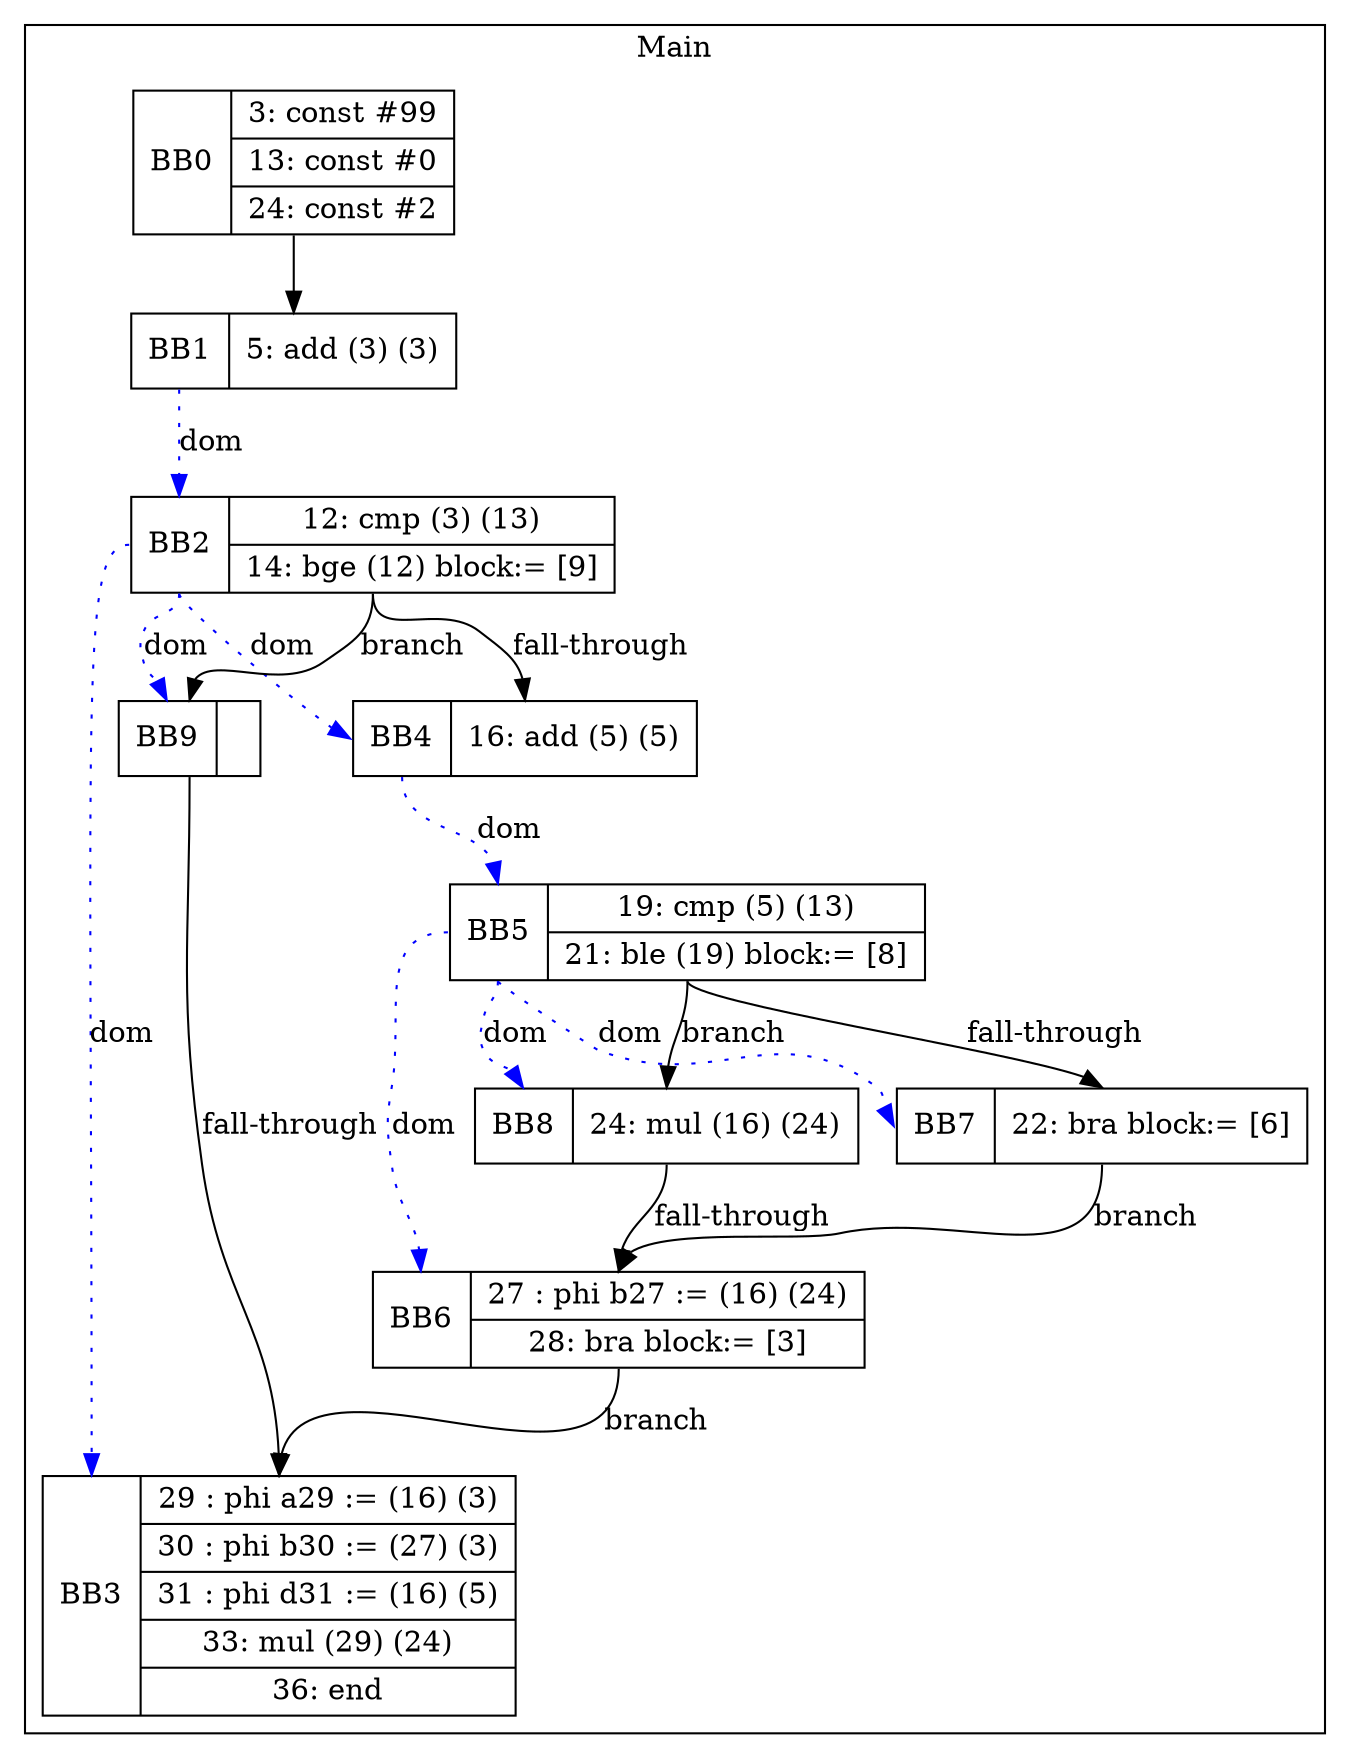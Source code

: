 digraph G {
node [shape=record];
subgraph cluster_main{
label = "Main";
BB0 [shape=record, label="<b>BB0|{3: const #99|13: const #0|24: const #2}"];
BB1 [shape=record, label="<b>BB1|{5: add (3) (3)}"];
BB2 [shape=record, label="<b>BB2|{12: cmp (3) (13)|14: bge (12) block:= [9]}"];
BB3 [shape=record, label="<b>BB3|{29 : phi a29 := (16) (3)|30 : phi b30 := (27) (3)|31 : phi d31 := (16) (5)|33: mul (29) (24)|36: end}"];
BB4 [shape=record, label="<b>BB4|{16: add (5) (5)}"];
BB5 [shape=record, label="<b>BB5|{19: cmp (5) (13)|21: ble (19) block:= [8]}"];
BB6 [shape=record, label="<b>BB6|{27 : phi b27 := (16) (24)|28: bra block:= [3]}"];
BB7 [shape=record, label="<b>BB7|{22: bra block:= [6]}"];
BB8 [shape=record, label="<b>BB8|{24: mul (16) (24)}"];
BB9 [shape=record, label="<b>BB9|}"];
}
BB0:s -> BB1:n ;
BB2:b -> BB4:b [color=blue, style=dotted, label="dom"];
BB1:b -> BB2:b [color=blue, style=dotted, label="dom"];
BB5:b -> BB8:b [color=blue, style=dotted, label="dom"];
BB5:b -> BB7:b [color=blue, style=dotted, label="dom"];
BB2:b -> BB3:b [color=blue, style=dotted, label="dom"];
BB2:b -> BB9:b [color=blue, style=dotted, label="dom"];
BB4:b -> BB5:b [color=blue, style=dotted, label="dom"];
BB5:b -> BB6:b [color=blue, style=dotted, label="dom"];
BB2:s -> BB9:n [label="branch"];
BB6:s -> BB3:n [label="branch"];
BB7:s -> BB6:n [label="branch"];
BB5:s -> BB8:n [label="branch"];
BB2:s -> BB4:n [label="fall-through"];
BB5:s -> BB7:n [label="fall-through"];
BB9:s -> BB3:n [label="fall-through"];
BB8:s -> BB6:n [label="fall-through"];
}

